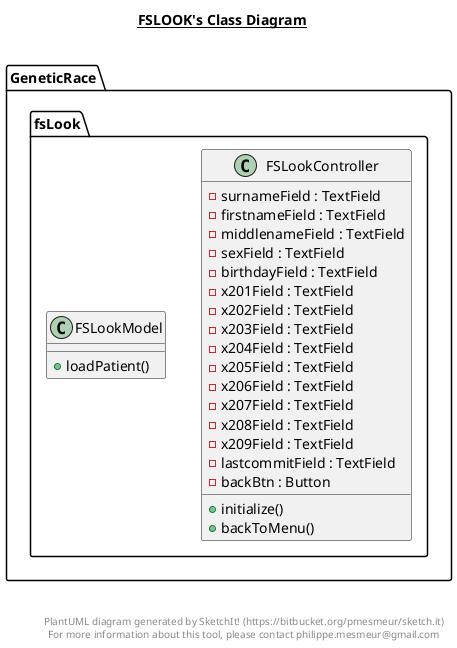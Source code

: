 @startuml

title __FSLOOK's Class Diagram__\n

  package GeneticRace.fsLook {
    class FSLookController {
        - surnameField : TextField
        - firstnameField : TextField
        - middlenameField : TextField
        - sexField : TextField
        - birthdayField : TextField
        - x201Field : TextField
        - x202Field : TextField
        - x203Field : TextField
        - x204Field : TextField
        - x205Field : TextField
        - x206Field : TextField
        - x207Field : TextField
        - x208Field : TextField
        - x209Field : TextField
        - lastcommitField : TextField
        - backBtn : Button
        + initialize()
        + backToMenu()
    }
  }
  

  package GeneticRace.fsLook {
    class FSLookModel {
        + loadPatient()
    }
  }
  



right footer


PlantUML diagram generated by SketchIt! (https://bitbucket.org/pmesmeur/sketch.it)
For more information about this tool, please contact philippe.mesmeur@gmail.com
endfooter

@enduml

